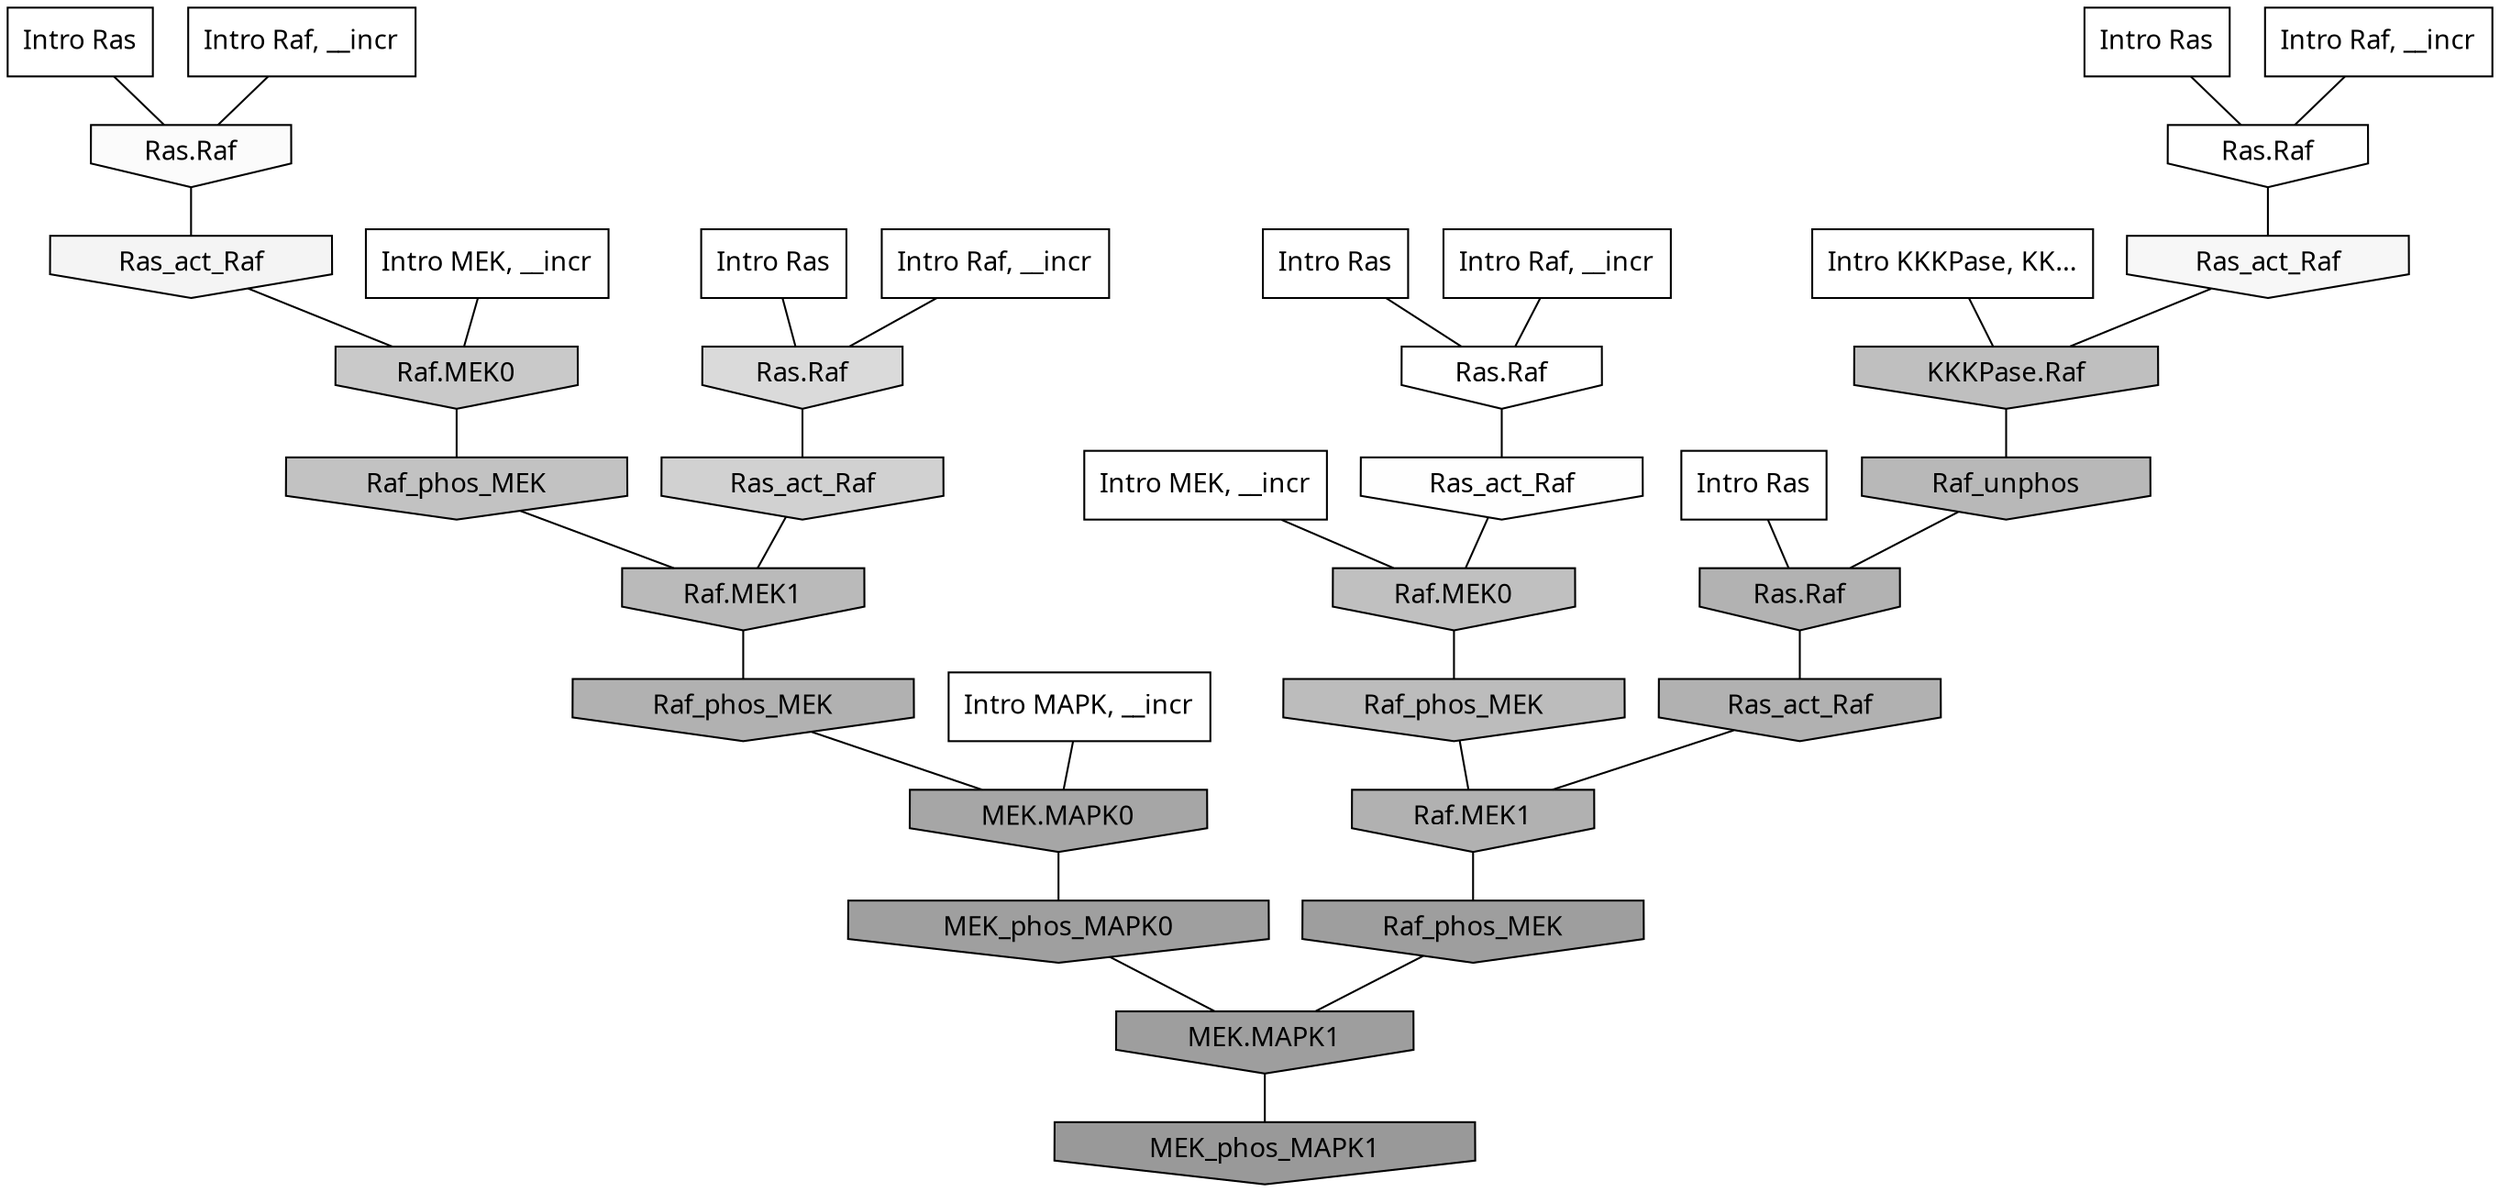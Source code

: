 digraph G{
  rankdir="TB";
  ranksep=0.30;
  node [fontname="CMU Serif"];
  edge [fontname="CMU Serif"];
  
  32 [label="Intro Ras", shape=rectangle, style=filled, fillcolor="0.000 0.000 1.000"]
  
  35 [label="Intro Ras", shape=rectangle, style=filled, fillcolor="0.000 0.000 1.000"]
  
  41 [label="Intro Ras", shape=rectangle, style=filled, fillcolor="0.000 0.000 1.000"]
  
  49 [label="Intro Ras", shape=rectangle, style=filled, fillcolor="0.000 0.000 1.000"]
  
  57 [label="Intro Ras", shape=rectangle, style=filled, fillcolor="0.000 0.000 1.000"]
  
  370 [label="Intro Raf, __incr", shape=rectangle, style=filled, fillcolor="0.000 0.000 1.000"]
  
  460 [label="Intro Raf, __incr", shape=rectangle, style=filled, fillcolor="0.000 0.000 1.000"]
  
  824 [label="Intro Raf, __incr", shape=rectangle, style=filled, fillcolor="0.000 0.000 1.000"]
  
  938 [label="Intro Raf, __incr", shape=rectangle, style=filled, fillcolor="0.000 0.000 1.000"]
  
  1270 [label="Intro MEK, __incr", shape=rectangle, style=filled, fillcolor="0.000 0.000 1.000"]
  
  1478 [label="Intro MEK, __incr", shape=rectangle, style=filled, fillcolor="0.000 0.000 1.000"]
  
  2468 [label="Intro MAPK, __incr", shape=rectangle, style=filled, fillcolor="0.000 0.000 1.000"]
  
  3183 [label="Intro KKKPase, KK...", shape=rectangle, style=filled, fillcolor="0.000 0.000 1.000"]
  
  3267 [label="Ras.Raf", shape=invhouse, style=filled, fillcolor="0.000 0.000 1.000"]
  
  3301 [label="Ras.Raf", shape=invhouse, style=filled, fillcolor="0.000 0.000 1.000"]
  
  3336 [label="Ras_act_Raf", shape=invhouse, style=filled, fillcolor="0.000 0.000 0.995"]
  
  3398 [label="Ras.Raf", shape=invhouse, style=filled, fillcolor="0.000 0.000 0.982"]
  
  3472 [label="Ras_act_Raf", shape=invhouse, style=filled, fillcolor="0.000 0.000 0.966"]
  
  3516 [label="Ras_act_Raf", shape=invhouse, style=filled, fillcolor="0.000 0.000 0.954"]
  
  4501 [label="Ras.Raf", shape=invhouse, style=filled, fillcolor="0.000 0.000 0.852"]
  
  4896 [label="Ras_act_Raf", shape=invhouse, style=filled, fillcolor="0.000 0.000 0.819"]
  
  5304 [label="Raf.MEK0", shape=invhouse, style=filled, fillcolor="0.000 0.000 0.786"]
  
  5613 [label="Raf_phos_MEK", shape=invhouse, style=filled, fillcolor="0.000 0.000 0.760"]
  
  5742 [label="Raf.MEK0", shape=invhouse, style=filled, fillcolor="0.000 0.000 0.752"]
  
  5812 [label="KKKPase.Raf", shape=invhouse, style=filled, fillcolor="0.000 0.000 0.747"]
  
  5965 [label="Raf_phos_MEK", shape=invhouse, style=filled, fillcolor="0.000 0.000 0.738"]
  
  6073 [label="Raf.MEK1", shape=invhouse, style=filled, fillcolor="0.000 0.000 0.728"]
  
  6199 [label="Raf_unphos", shape=invhouse, style=filled, fillcolor="0.000 0.000 0.719"]
  
  6567 [label="Ras.Raf", shape=invhouse, style=filled, fillcolor="0.000 0.000 0.699"]
  
  6675 [label="Ras_act_Raf", shape=invhouse, style=filled, fillcolor="0.000 0.000 0.694"]
  
  6678 [label="Raf.MEK1", shape=invhouse, style=filled, fillcolor="0.000 0.000 0.693"]
  
  6680 [label="Raf_phos_MEK", shape=invhouse, style=filled, fillcolor="0.000 0.000 0.693"]
  
  7609 [label="MEK.MAPK0", shape=invhouse, style=filled, fillcolor="0.000 0.000 0.651"]
  
  8265 [label="MEK_phos_MAPK0", shape=invhouse, style=filled, fillcolor="0.000 0.000 0.624"]
  
  8329 [label="Raf_phos_MEK", shape=invhouse, style=filled, fillcolor="0.000 0.000 0.621"]
  
  8332 [label="MEK.MAPK1", shape=invhouse, style=filled, fillcolor="0.000 0.000 0.621"]
  
  8820 [label="MEK_phos_MAPK1", shape=invhouse, style=filled, fillcolor="0.000 0.000 0.600"]
  
  
  8332 -> 8820 [dir=none, color="0.000 0.000 0.000"] 
  8329 -> 8332 [dir=none, color="0.000 0.000 0.000"] 
  8265 -> 8332 [dir=none, color="0.000 0.000 0.000"] 
  7609 -> 8265 [dir=none, color="0.000 0.000 0.000"] 
  6680 -> 7609 [dir=none, color="0.000 0.000 0.000"] 
  6678 -> 8329 [dir=none, color="0.000 0.000 0.000"] 
  6675 -> 6678 [dir=none, color="0.000 0.000 0.000"] 
  6567 -> 6675 [dir=none, color="0.000 0.000 0.000"] 
  6199 -> 6567 [dir=none, color="0.000 0.000 0.000"] 
  6073 -> 6680 [dir=none, color="0.000 0.000 0.000"] 
  5965 -> 6678 [dir=none, color="0.000 0.000 0.000"] 
  5812 -> 6199 [dir=none, color="0.000 0.000 0.000"] 
  5742 -> 5965 [dir=none, color="0.000 0.000 0.000"] 
  5613 -> 6073 [dir=none, color="0.000 0.000 0.000"] 
  5304 -> 5613 [dir=none, color="0.000 0.000 0.000"] 
  4896 -> 6073 [dir=none, color="0.000 0.000 0.000"] 
  4501 -> 4896 [dir=none, color="0.000 0.000 0.000"] 
  3516 -> 5304 [dir=none, color="0.000 0.000 0.000"] 
  3472 -> 5812 [dir=none, color="0.000 0.000 0.000"] 
  3398 -> 3516 [dir=none, color="0.000 0.000 0.000"] 
  3336 -> 5742 [dir=none, color="0.000 0.000 0.000"] 
  3301 -> 3336 [dir=none, color="0.000 0.000 0.000"] 
  3267 -> 3472 [dir=none, color="0.000 0.000 0.000"] 
  3183 -> 5812 [dir=none, color="0.000 0.000 0.000"] 
  2468 -> 7609 [dir=none, color="0.000 0.000 0.000"] 
  1478 -> 5304 [dir=none, color="0.000 0.000 0.000"] 
  1270 -> 5742 [dir=none, color="0.000 0.000 0.000"] 
  938 -> 3267 [dir=none, color="0.000 0.000 0.000"] 
  824 -> 3301 [dir=none, color="0.000 0.000 0.000"] 
  460 -> 3398 [dir=none, color="0.000 0.000 0.000"] 
  370 -> 4501 [dir=none, color="0.000 0.000 0.000"] 
  57 -> 4501 [dir=none, color="0.000 0.000 0.000"] 
  49 -> 3267 [dir=none, color="0.000 0.000 0.000"] 
  41 -> 3301 [dir=none, color="0.000 0.000 0.000"] 
  35 -> 6567 [dir=none, color="0.000 0.000 0.000"] 
  32 -> 3398 [dir=none, color="0.000 0.000 0.000"] 
  
  }
